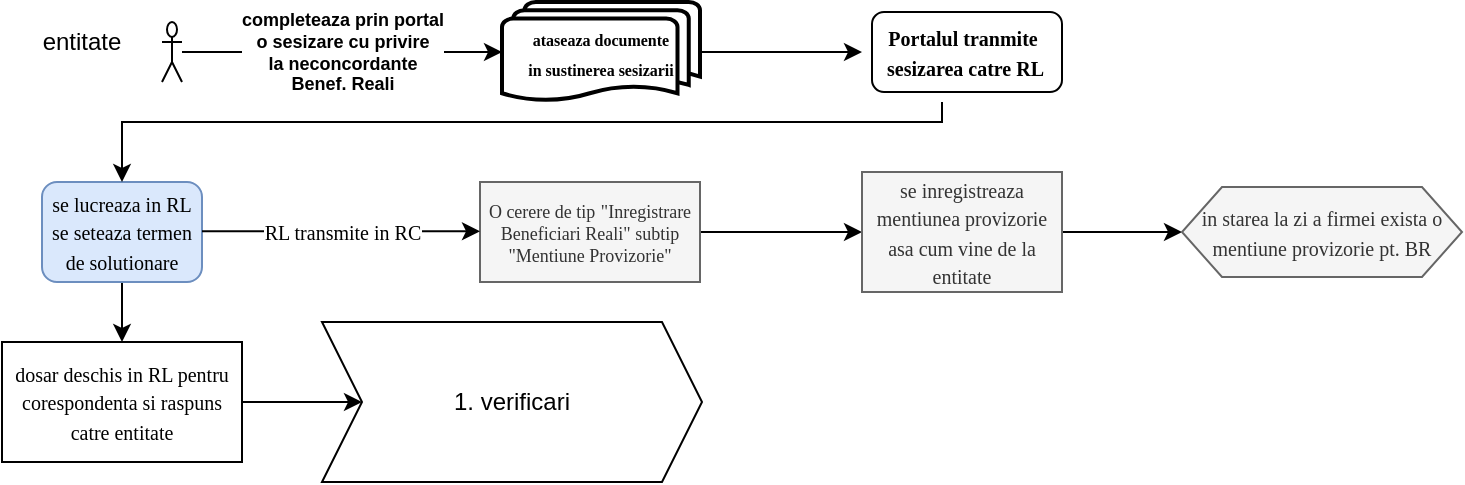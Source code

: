 <mxfile version="24.0.2" type="github">
  <diagram name="Page-1" id="xngx0R_4Qx-7MbqiRMaa">
    <mxGraphModel dx="989" dy="495" grid="1" gridSize="10" guides="1" tooltips="1" connect="1" arrows="1" fold="1" page="1" pageScale="1" pageWidth="850" pageHeight="1100" math="0" shadow="0">
      <root>
        <mxCell id="0" />
        <mxCell id="1" parent="0" />
        <mxCell id="jz8msP8jfMx1-e_s_hBi-20" value="" style="rounded=1;whiteSpace=wrap;html=1;" vertex="1" parent="1">
          <mxGeometry x="455" y="25" width="95" height="40" as="geometry" />
        </mxCell>
        <mxCell id="jz8msP8jfMx1-e_s_hBi-7" value="Actor" style="shape=umlActor;verticalLabelPosition=bottom;verticalAlign=top;html=1;labelPadding=0;noLabel=1;" vertex="1" parent="1">
          <mxGeometry x="100" y="30" width="10" height="30" as="geometry" />
        </mxCell>
        <mxCell id="jz8msP8jfMx1-e_s_hBi-9" value="entitate" style="text;strokeColor=none;align=center;fillColor=none;html=1;verticalAlign=middle;whiteSpace=wrap;rounded=0;" vertex="1" parent="1">
          <mxGeometry x="30" y="40" width="60" as="geometry" />
        </mxCell>
        <mxCell id="jz8msP8jfMx1-e_s_hBi-10" value="" style="endArrow=classic;html=1;rounded=0;" edge="1" parent="1" source="jz8msP8jfMx1-e_s_hBi-7">
          <mxGeometry relative="1" as="geometry">
            <mxPoint x="220.0" y="30" as="sourcePoint" />
            <mxPoint x="270" y="45" as="targetPoint" />
          </mxGeometry>
        </mxCell>
        <mxCell id="jz8msP8jfMx1-e_s_hBi-11" value="&lt;div style=&quot;font-size: 9px;&quot;&gt;&lt;font style=&quot;font-size: 9px;&quot;&gt;&lt;b&gt;completeaza prin portal&lt;/b&gt;&lt;/font&gt;&lt;/div&gt;&lt;div style=&quot;font-size: 9px;&quot;&gt;&lt;font style=&quot;font-size: 9px;&quot;&gt;&lt;b&gt;o sesizare cu privire&lt;/b&gt;&lt;/font&gt;&lt;/div&gt;&lt;div style=&quot;font-size: 9px;&quot;&gt;&lt;font style=&quot;font-size: 9px;&quot;&gt;&lt;b&gt;la neconcordante&lt;/b&gt;&lt;/font&gt;&lt;/div&gt;&lt;div style=&quot;font-size: 9px;&quot;&gt;&lt;b&gt;&lt;font style=&quot;font-size: 9px;&quot;&gt;Benef. Reali&lt;/font&gt;&lt;br&gt;&lt;/b&gt;&lt;/div&gt;" style="edgeLabel;resizable=0;html=1;;align=center;verticalAlign=middle;fontSize=8;" connectable="0" vertex="1" parent="jz8msP8jfMx1-e_s_hBi-10">
          <mxGeometry relative="1" as="geometry" />
        </mxCell>
        <mxCell id="jz8msP8jfMx1-e_s_hBi-29" value="" style="edgeStyle=orthogonalEdgeStyle;rounded=0;orthogonalLoop=1;jettySize=auto;html=1;" edge="1" parent="1" source="jz8msP8jfMx1-e_s_hBi-15" target="jz8msP8jfMx1-e_s_hBi-18">
          <mxGeometry relative="1" as="geometry" />
        </mxCell>
        <mxCell id="jz8msP8jfMx1-e_s_hBi-15" value="&lt;div&gt;&lt;font face=&quot;Times New Roman&quot; style=&quot;font-size: 8px;&quot;&gt;&lt;b&gt;ataseaza documente&lt;/b&gt;&lt;/font&gt;&lt;/div&gt;&lt;div&gt;&lt;font face=&quot;Times New Roman&quot; style=&quot;font-size: 8px;&quot;&gt;&lt;b&gt;in sustinerea sesizarii&lt;br&gt;&lt;/b&gt;&lt;/font&gt;&lt;/div&gt;" style="strokeWidth=2;html=1;shape=mxgraph.flowchart.multi-document;whiteSpace=wrap;" vertex="1" parent="1">
          <mxGeometry x="270" y="20" width="99" height="50" as="geometry" />
        </mxCell>
        <mxCell id="jz8msP8jfMx1-e_s_hBi-18" value="&lt;div&gt;&lt;font face=&quot;Times New Roman&quot;&gt;&lt;b style=&quot;font-size: 10px;&quot;&gt;&lt;font style=&quot;font-size: 10px;&quot;&gt;Portal&lt;/font&gt;&lt;font style=&quot;font-size: 10px;&quot;&gt;ul tranmite&lt;/font&gt;&lt;/b&gt;&lt;/font&gt;&lt;/div&gt;&lt;div&gt;&lt;font face=&quot;vfHbmG-uGRJFUSHammYE&quot;&gt;&lt;b style=&quot;font-size: 10px;&quot;&gt;&lt;font style=&quot;font-size: 10px;&quot;&gt;&amp;nbsp;sesizarea catre RL&lt;/font&gt;&lt;/b&gt;&lt;/font&gt;&lt;/div&gt;" style="text;html=1;align=center;verticalAlign=middle;resizable=0;points=[];autosize=1;strokeColor=none;fillColor=none;" vertex="1" parent="1">
          <mxGeometry x="450" y="25" width="100" height="40" as="geometry" />
        </mxCell>
        <mxCell id="jz8msP8jfMx1-e_s_hBi-49" value="" style="edgeStyle=orthogonalEdgeStyle;rounded=0;orthogonalLoop=1;jettySize=auto;html=1;" edge="1" parent="1" source="jz8msP8jfMx1-e_s_hBi-23" target="jz8msP8jfMx1-e_s_hBi-40">
          <mxGeometry relative="1" as="geometry" />
        </mxCell>
        <mxCell id="jz8msP8jfMx1-e_s_hBi-23" value="&lt;div style=&quot;font-size: 9px;&quot;&gt;&lt;font face=&quot;lzszuSikNKo7Ezt-TEna&quot;&gt;O&lt;/font&gt;&lt;font style=&quot;font-size: 9px;&quot; face=&quot;lzszuSikNKo7Ezt-TEna&quot;&gt; cerere de tip&lt;/font&gt;&lt;font style=&quot;font-size: 11px;&quot; face=&quot;lzszuSikNKo7Ezt-TEna&quot;&gt; &lt;/font&gt;&lt;font style=&quot;font-size: 9px;&quot; face=&quot;lzszuSikNKo7Ezt-TEna&quot;&gt;&quot;Inregistrare Beneficiari Reali&quot; subtip &quot;Mentiune Provizorie&quot;&lt;/font&gt;&lt;font style=&quot;font-size: 9px;&quot;&gt;&lt;br&gt;&lt;/font&gt;&lt;/div&gt;" style="whiteSpace=wrap;html=1;fillColor=#f5f5f5;fontColor=#333333;strokeColor=#666666;" vertex="1" parent="1">
          <mxGeometry x="259" y="110" width="110" height="50" as="geometry" />
        </mxCell>
        <mxCell id="jz8msP8jfMx1-e_s_hBi-52" value="" style="edgeStyle=orthogonalEdgeStyle;rounded=0;orthogonalLoop=1;jettySize=auto;html=1;" edge="1" parent="1" source="jz8msP8jfMx1-e_s_hBi-27" target="jz8msP8jfMx1-e_s_hBi-51">
          <mxGeometry relative="1" as="geometry" />
        </mxCell>
        <mxCell id="jz8msP8jfMx1-e_s_hBi-27" value="&lt;font style=&quot;font-size: 10px;&quot; face=&quot;Times New Roman&quot;&gt;dosar deschis in RL pentru corespondenta si raspuns catre entitate&lt;/font&gt;" style="whiteSpace=wrap;html=1;" vertex="1" parent="1">
          <mxGeometry x="20" y="190" width="120" height="60" as="geometry" />
        </mxCell>
        <mxCell id="jz8msP8jfMx1-e_s_hBi-50" value="" style="edgeStyle=orthogonalEdgeStyle;rounded=0;orthogonalLoop=1;jettySize=auto;html=1;" edge="1" parent="1" source="jz8msP8jfMx1-e_s_hBi-30" target="jz8msP8jfMx1-e_s_hBi-27">
          <mxGeometry relative="1" as="geometry" />
        </mxCell>
        <mxCell id="jz8msP8jfMx1-e_s_hBi-30" value="&lt;div&gt;&lt;font style=&quot;font-size: 10px;&quot; face=&quot;Times New Roman&quot;&gt;se lucreaza in RL se seteaza termen de solutionare&lt;br&gt;&lt;/font&gt;&lt;/div&gt;" style="rounded=1;whiteSpace=wrap;html=1;fillColor=#dae8fc;strokeColor=#6c8ebf;" vertex="1" parent="1">
          <mxGeometry x="40" y="110" width="80" height="50" as="geometry" />
        </mxCell>
        <mxCell id="jz8msP8jfMx1-e_s_hBi-36" value="" style="endArrow=classic;html=1;rounded=0;exitX=1;exitY=0.5;exitDx=0;exitDy=0;entryX=0;entryY=0.5;entryDx=0;entryDy=0;" edge="1" parent="1">
          <mxGeometry relative="1" as="geometry">
            <mxPoint x="120" y="134.66" as="sourcePoint" />
            <mxPoint x="259" y="134.66" as="targetPoint" />
          </mxGeometry>
        </mxCell>
        <mxCell id="jz8msP8jfMx1-e_s_hBi-37" value="&lt;font style=&quot;font-size: 10px;&quot; face=&quot;Times New Roman&quot;&gt;RL transmite in RC&lt;/font&gt;" style="edgeLabel;resizable=0;html=1;;align=center;verticalAlign=middle;fontSize=8;" connectable="0" vertex="1" parent="jz8msP8jfMx1-e_s_hBi-36">
          <mxGeometry relative="1" as="geometry">
            <mxPoint as="offset" />
          </mxGeometry>
        </mxCell>
        <mxCell id="jz8msP8jfMx1-e_s_hBi-48" value="" style="edgeStyle=orthogonalEdgeStyle;rounded=0;orthogonalLoop=1;jettySize=auto;html=1;" edge="1" parent="1" source="jz8msP8jfMx1-e_s_hBi-40" target="jz8msP8jfMx1-e_s_hBi-47">
          <mxGeometry relative="1" as="geometry" />
        </mxCell>
        <mxCell id="jz8msP8jfMx1-e_s_hBi-40" value="&lt;font style=&quot;font-size: 10px;&quot; face=&quot;Times New Roman&quot;&gt;se inregistreaza mentiunea provizorie asa cum vine de la entitate&lt;/font&gt;" style="whiteSpace=wrap;html=1;fillColor=#f5f5f5;fontColor=#333333;strokeColor=#666666;" vertex="1" parent="1">
          <mxGeometry x="450" y="105" width="100" height="60" as="geometry" />
        </mxCell>
        <mxCell id="jz8msP8jfMx1-e_s_hBi-47" value="&lt;font style=&quot;font-size: 10px;&quot; face=&quot;Times New Roman&quot;&gt;in starea la zi a firmei exista o mentiune provizorie pt. BR&lt;/font&gt;" style="shape=hexagon;perimeter=hexagonPerimeter2;whiteSpace=wrap;html=1;fixedSize=1;fillColor=#f5f5f5;fontColor=#333333;strokeColor=#666666;" vertex="1" parent="1">
          <mxGeometry x="610" y="112.5" width="140" height="45" as="geometry" />
        </mxCell>
        <mxCell id="jz8msP8jfMx1-e_s_hBi-51" value="1. verificari" style="shape=step;perimeter=stepPerimeter;whiteSpace=wrap;html=1;fixedSize=1;" vertex="1" parent="1">
          <mxGeometry x="180" y="180" width="190" height="80" as="geometry" />
        </mxCell>
        <mxCell id="jz8msP8jfMx1-e_s_hBi-54" value="" style="endArrow=classic;html=1;rounded=0;exitX=0.4;exitY=1.125;exitDx=0;exitDy=0;exitPerimeter=0;entryX=0.5;entryY=0;entryDx=0;entryDy=0;" edge="1" parent="1" source="jz8msP8jfMx1-e_s_hBi-18" target="jz8msP8jfMx1-e_s_hBi-30">
          <mxGeometry width="50" height="50" relative="1" as="geometry">
            <mxPoint x="400" y="270" as="sourcePoint" />
            <mxPoint x="470" y="280" as="targetPoint" />
            <Array as="points">
              <mxPoint x="490" y="80" />
              <mxPoint x="80" y="80" />
            </Array>
          </mxGeometry>
        </mxCell>
      </root>
    </mxGraphModel>
  </diagram>
</mxfile>
